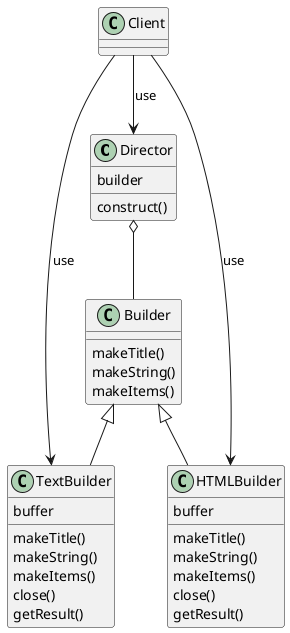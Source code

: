 @startuml

class Director {
    builder
    construct()
}
Director o-- Builder
class Builder {
    makeTitle()
    makeString()
    makeItems()
}
Builder <|-- TextBuilder
Builder <|-- HTMLBuilder
class TextBuilder {
    buffer
    makeTitle()
    makeString()
    makeItems()
    close()
    getResult()
}
class HTMLBuilder {
    buffer
    makeTitle()
    makeString()
    makeItems()
    close()
    getResult()
}
Client --> Director : use
Client --> TextBuilder : use
Client --> HTMLBuilder : use
@enduml